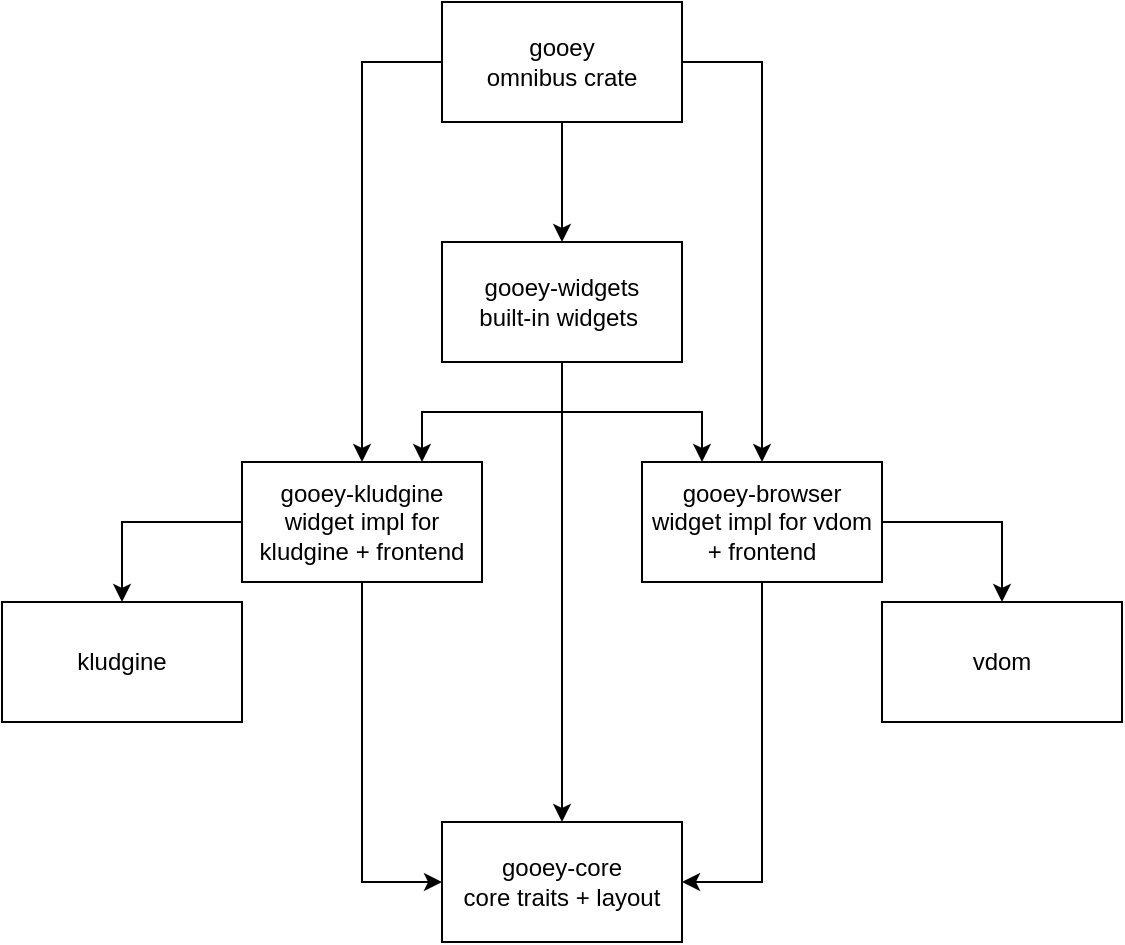 <mxfile version="14.5.1" type="device"><diagram id="FiEMxNP7wVq17u4CAkU2" name="Page-1"><mxGraphModel dx="1518" dy="866" grid="1" gridSize="10" guides="1" tooltips="1" connect="1" arrows="1" fold="1" page="1" pageScale="1" pageWidth="850" pageHeight="1100" math="0" shadow="0"><root><mxCell id="0"/><mxCell id="1" parent="0"/><mxCell id="LTp5parCLsfFBHHjqZqX-10" value="" style="edgeStyle=orthogonalEdgeStyle;rounded=0;orthogonalLoop=1;jettySize=auto;html=1;exitX=0.75;exitY=0;exitDx=0;exitDy=0;startArrow=classic;startFill=1;endArrow=none;endFill=0;" parent="1" source="LTp5parCLsfFBHHjqZqX-2" target="LTp5parCLsfFBHHjqZqX-9" edge="1"><mxGeometry relative="1" as="geometry"/></mxCell><mxCell id="LTp5parCLsfFBHHjqZqX-17" style="edgeStyle=orthogonalEdgeStyle;rounded=0;orthogonalLoop=1;jettySize=auto;html=1;exitX=0.5;exitY=1;exitDx=0;exitDy=0;entryX=0;entryY=0.5;entryDx=0;entryDy=0;" parent="1" source="LTp5parCLsfFBHHjqZqX-2" target="LTp5parCLsfFBHHjqZqX-11" edge="1"><mxGeometry relative="1" as="geometry"/></mxCell><mxCell id="LTp5parCLsfFBHHjqZqX-21" style="edgeStyle=orthogonalEdgeStyle;rounded=0;orthogonalLoop=1;jettySize=auto;html=1;exitX=0.5;exitY=0;exitDx=0;exitDy=0;entryX=0;entryY=0.5;entryDx=0;entryDy=0;startArrow=classic;startFill=1;endArrow=none;endFill=0;" parent="1" source="LTp5parCLsfFBHHjqZqX-2" target="LTp5parCLsfFBHHjqZqX-5" edge="1"><mxGeometry relative="1" as="geometry"/></mxCell><mxCell id="LTp5parCLsfFBHHjqZqX-2" value="gooey-kludgine&lt;br&gt;widget impl for kludgine + frontend" style="rounded=0;whiteSpace=wrap;html=1;" parent="1" vertex="1"><mxGeometry x="200" y="250" width="120" height="60" as="geometry"/></mxCell><mxCell id="LTp5parCLsfFBHHjqZqX-5" value="gooey&lt;br&gt;omnibus crate" style="rounded=0;whiteSpace=wrap;html=1;" parent="1" vertex="1"><mxGeometry x="300" y="20" width="120" height="60" as="geometry"/></mxCell><mxCell id="LTp5parCLsfFBHHjqZqX-20" style="edgeStyle=orthogonalEdgeStyle;rounded=0;orthogonalLoop=1;jettySize=auto;html=1;entryX=0;entryY=0.5;entryDx=0;entryDy=0;startArrow=classic;startFill=1;endArrow=none;endFill=0;" parent="1" source="LTp5parCLsfFBHHjqZqX-7" target="LTp5parCLsfFBHHjqZqX-2" edge="1"><mxGeometry relative="1" as="geometry"/></mxCell><mxCell id="LTp5parCLsfFBHHjqZqX-7" value="kludgine" style="rounded=0;whiteSpace=wrap;html=1;" parent="1" vertex="1"><mxGeometry x="80" y="320" width="120" height="60" as="geometry"/></mxCell><mxCell id="LTp5parCLsfFBHHjqZqX-19" style="edgeStyle=orthogonalEdgeStyle;rounded=0;orthogonalLoop=1;jettySize=auto;html=1;entryX=1;entryY=0.5;entryDx=0;entryDy=0;endArrow=none;endFill=0;startArrow=classic;startFill=1;" parent="1" source="LTp5parCLsfFBHHjqZqX-8" target="LTp5parCLsfFBHHjqZqX-13" edge="1"><mxGeometry relative="1" as="geometry"/></mxCell><mxCell id="LTp5parCLsfFBHHjqZqX-8" value="vdom" style="rounded=0;whiteSpace=wrap;html=1;" parent="1" vertex="1"><mxGeometry x="520" y="320" width="120" height="60" as="geometry"/></mxCell><mxCell id="LTp5parCLsfFBHHjqZqX-12" value="" style="edgeStyle=orthogonalEdgeStyle;rounded=0;orthogonalLoop=1;jettySize=auto;html=1;" parent="1" source="LTp5parCLsfFBHHjqZqX-9" target="LTp5parCLsfFBHHjqZqX-11" edge="1"><mxGeometry relative="1" as="geometry"/></mxCell><mxCell id="pUUM5KjZmIKFD4rwGkYB-1" style="edgeStyle=orthogonalEdgeStyle;rounded=0;orthogonalLoop=1;jettySize=auto;html=1;entryX=0.5;entryY=1;entryDx=0;entryDy=0;startArrow=classic;startFill=1;endArrow=none;endFill=0;" edge="1" parent="1" source="LTp5parCLsfFBHHjqZqX-9" target="LTp5parCLsfFBHHjqZqX-5"><mxGeometry relative="1" as="geometry"/></mxCell><mxCell id="LTp5parCLsfFBHHjqZqX-9" value="gooey-widgets&lt;br&gt;built-in widgets&amp;nbsp;" style="rounded=0;whiteSpace=wrap;html=1;" parent="1" vertex="1"><mxGeometry x="300" y="140" width="120" height="60" as="geometry"/></mxCell><mxCell id="LTp5parCLsfFBHHjqZqX-11" value="gooey-core&lt;br&gt;core traits + layout" style="rounded=0;whiteSpace=wrap;html=1;" parent="1" vertex="1"><mxGeometry x="300" y="430" width="120" height="60" as="geometry"/></mxCell><mxCell id="LTp5parCLsfFBHHjqZqX-16" style="edgeStyle=orthogonalEdgeStyle;rounded=0;orthogonalLoop=1;jettySize=auto;html=1;exitX=0.25;exitY=0;exitDx=0;exitDy=0;endArrow=none;endFill=0;startArrow=classic;startFill=1;" parent="1" source="LTp5parCLsfFBHHjqZqX-13" target="LTp5parCLsfFBHHjqZqX-9" edge="1"><mxGeometry relative="1" as="geometry"/></mxCell><mxCell id="LTp5parCLsfFBHHjqZqX-18" style="edgeStyle=orthogonalEdgeStyle;rounded=0;orthogonalLoop=1;jettySize=auto;html=1;exitX=0.5;exitY=1;exitDx=0;exitDy=0;entryX=1;entryY=0.5;entryDx=0;entryDy=0;" parent="1" source="LTp5parCLsfFBHHjqZqX-13" target="LTp5parCLsfFBHHjqZqX-11" edge="1"><mxGeometry relative="1" as="geometry"/></mxCell><mxCell id="LTp5parCLsfFBHHjqZqX-22" style="edgeStyle=orthogonalEdgeStyle;rounded=0;orthogonalLoop=1;jettySize=auto;html=1;exitX=0.5;exitY=0;exitDx=0;exitDy=0;entryX=1;entryY=0.5;entryDx=0;entryDy=0;endArrow=none;endFill=0;startArrow=classic;startFill=1;" parent="1" source="LTp5parCLsfFBHHjqZqX-13" target="LTp5parCLsfFBHHjqZqX-5" edge="1"><mxGeometry relative="1" as="geometry"><mxPoint x="180" y="130" as="targetPoint"/></mxGeometry></mxCell><mxCell id="LTp5parCLsfFBHHjqZqX-13" value="gooey-browser&lt;br&gt;widget impl for vdom + frontend" style="rounded=0;whiteSpace=wrap;html=1;" parent="1" vertex="1"><mxGeometry x="400" y="250" width="120" height="60" as="geometry"/></mxCell></root></mxGraphModel></diagram></mxfile>